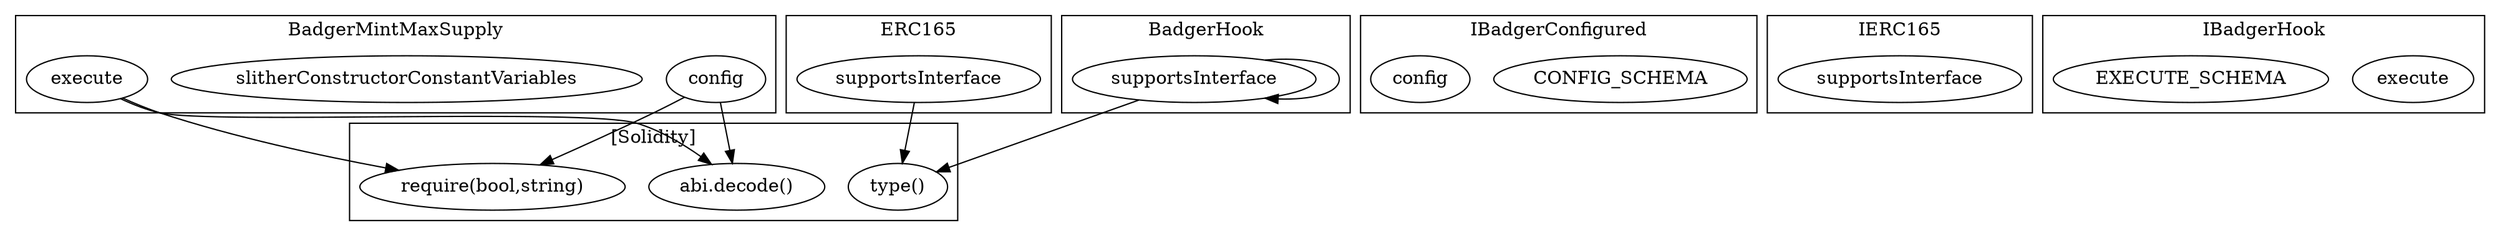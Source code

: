 strict digraph {
subgraph cluster_5788_BadgerMintMaxSupply {
label = "BadgerMintMaxSupply"
"5788_config" [label="config"]
"5788_slitherConstructorConstantVariables" [label="slitherConstructorConstantVariables"]
"5788_execute" [label="execute"]
}subgraph cluster_6468_IBadgerConfigured {
label = "IBadgerConfigured"
"6468_CONFIG_SCHEMA" [label="CONFIG_SCHEMA"]
"6468_config" [label="config"]
}subgraph cluster_3081_ERC165 {
label = "ERC165"
"3081_supportsInterface" [label="supportsInterface"]
}subgraph cluster_3093_IERC165 {
label = "IERC165"
"3093_supportsInterface" [label="supportsInterface"]
}subgraph cluster_6488_IBadgerHook {
label = "IBadgerHook"
"6488_execute" [label="execute"]
"6488_EXECUTE_SCHEMA" [label="EXECUTE_SCHEMA"]
}subgraph cluster_4956_BadgerHook {
label = "BadgerHook"
"4956_supportsInterface" [label="supportsInterface"]
"4956_supportsInterface" -> "4956_supportsInterface"
}subgraph cluster_solidity {
label = "[Solidity]"
"abi.decode()" 
"require(bool,string)" 
"type()" 
"5788_config" -> "require(bool,string)"
"5788_execute" -> "require(bool,string)"
"5788_config" -> "abi.decode()"
"3081_supportsInterface" -> "type()"
"5788_execute" -> "abi.decode()"
"4956_supportsInterface" -> "type()"
}
}